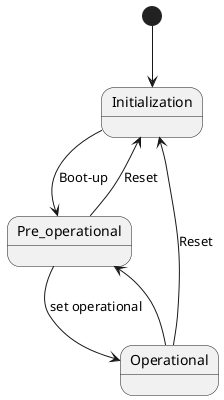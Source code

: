 @startuml Part_1 
[*] --> Initialization
Initialization --> Pre_operational : Boot-up
Pre_operational --> Initialization : Reset
Operational --> Initialization : Reset
Pre_operational --> Operational : set operational
Operational --> Pre_operational 

@enduml